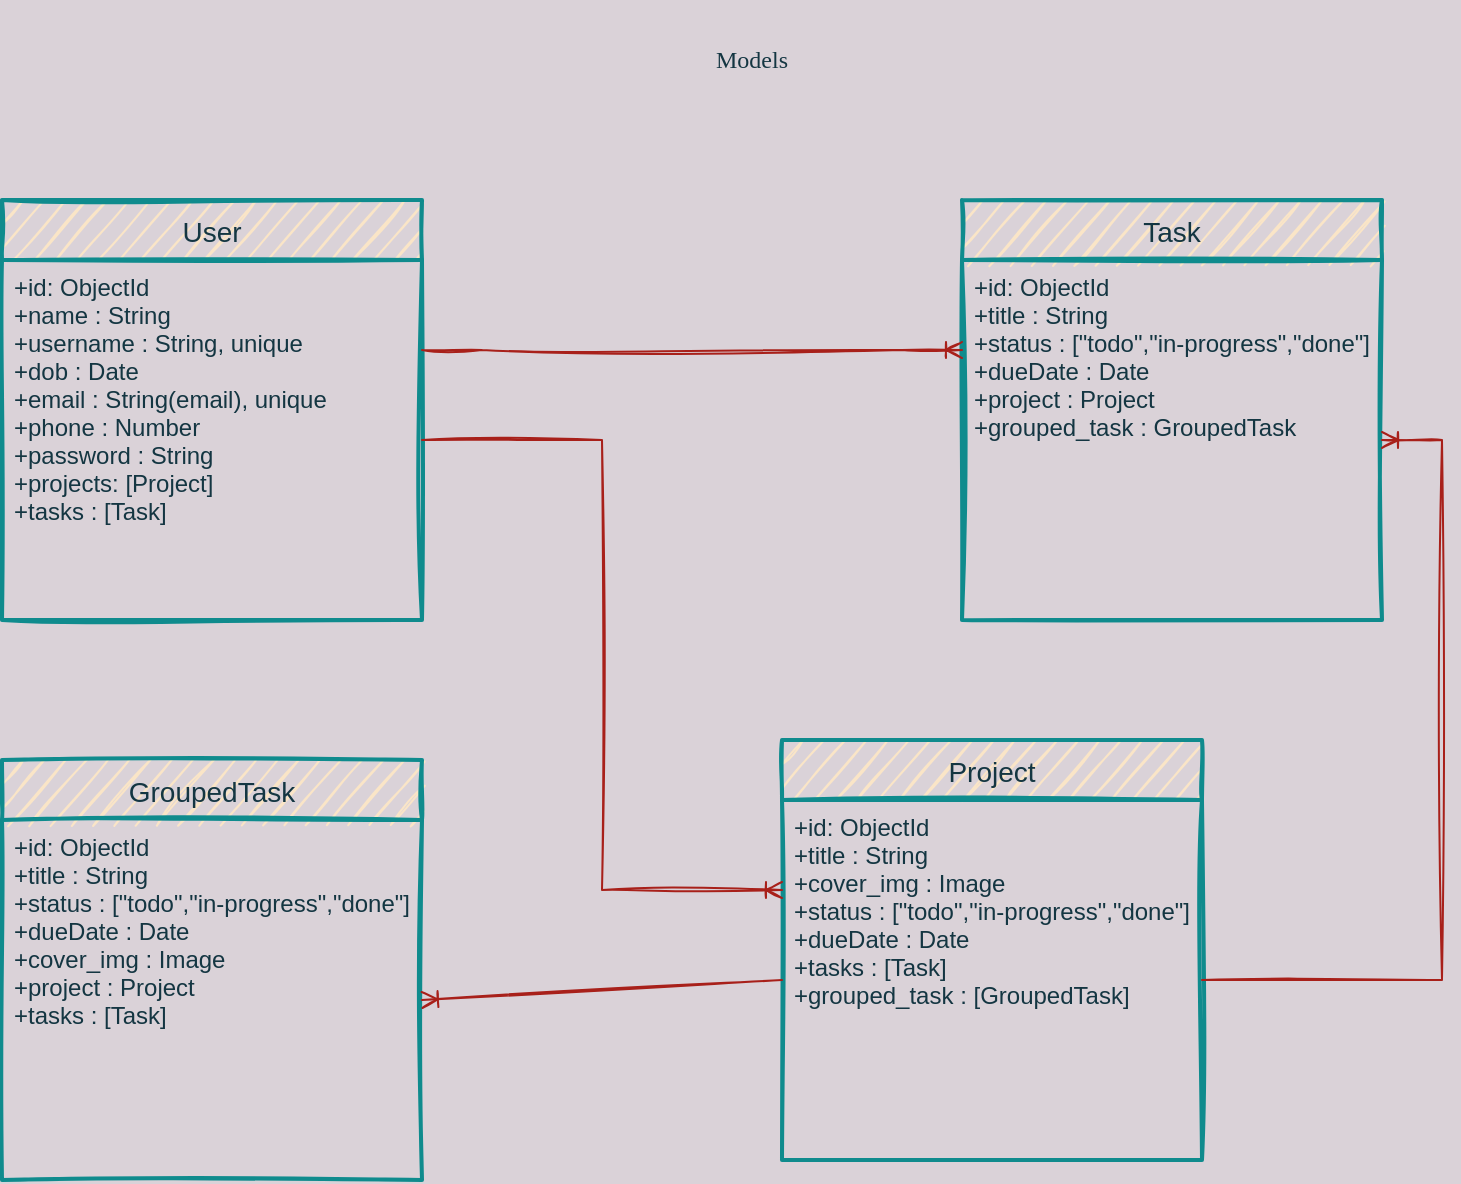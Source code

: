 <mxfile version="20.1.1" type="device"><diagram id="QwJxmHcXNjbU82lCU68T" name="Page-1"><mxGraphModel dx="1422" dy="845" grid="1" gridSize="10" guides="1" tooltips="1" connect="1" arrows="1" fold="1" page="1" pageScale="1" pageWidth="827" pageHeight="1169" background="#DAD2D8" math="0" shadow="0"><root><mxCell id="0"/><mxCell id="1" parent="0"/><mxCell id="Vohc1ZuJdTgxGz1Sy6eR-1" value="&lt;font face=&quot;Verdana&quot;&gt;Models&lt;/font&gt;" style="text;html=1;strokeColor=none;fillColor=none;align=center;verticalAlign=middle;whiteSpace=wrap;rounded=0;fontSize=12;fontColor=#143642;sketch=1;" vertex="1" parent="1"><mxGeometry x="320" y="30" width="210" height="60" as="geometry"/></mxCell><mxCell id="Vohc1ZuJdTgxGz1Sy6eR-2" value="Project" style="swimlane;childLayout=stackLayout;horizontal=1;startSize=30;horizontalStack=0;rounded=0;fontSize=14;fontStyle=0;strokeWidth=2;resizeParent=0;resizeLast=1;shadow=0;dashed=0;align=center;fillColor=#FAE5C7;strokeColor=#0F8B8D;fontColor=#143642;sketch=1;" vertex="1" parent="1"><mxGeometry x="440" y="400" width="210" height="210" as="geometry"/></mxCell><mxCell id="Vohc1ZuJdTgxGz1Sy6eR-3" value="+id: ObjectId&#10;+title : String&#10;+cover_img : Image&#10;+status : [&quot;todo&quot;,&quot;in-progress&quot;,&quot;done&quot;]&#10;+dueDate : Date&#10;+tasks : [Task]&#10;+grouped_task : [GroupedTask]" style="align=left;strokeColor=none;fillColor=none;spacingLeft=4;fontSize=12;verticalAlign=top;resizable=0;rotatable=0;part=1;fontColor=#143642;rounded=0;sketch=1;" vertex="1" parent="Vohc1ZuJdTgxGz1Sy6eR-2"><mxGeometry y="30" width="210" height="180" as="geometry"/></mxCell><mxCell id="Vohc1ZuJdTgxGz1Sy6eR-6" value="Task" style="swimlane;childLayout=stackLayout;horizontal=1;startSize=30;horizontalStack=0;rounded=0;fontSize=14;fontStyle=0;strokeWidth=2;resizeParent=0;resizeLast=1;shadow=0;dashed=0;align=center;fillColor=#FAE5C7;strokeColor=#0F8B8D;fontColor=#143642;sketch=1;" vertex="1" parent="1"><mxGeometry x="530" y="130" width="210" height="210" as="geometry"/></mxCell><mxCell id="Vohc1ZuJdTgxGz1Sy6eR-7" value="+id: ObjectId&#10;+title : String&#10;+status : [&quot;todo&quot;,&quot;in-progress&quot;,&quot;done&quot;]&#10;+dueDate : Date&#10;+project : Project&#10;+grouped_task : GroupedTask" style="align=left;strokeColor=none;fillColor=none;spacingLeft=4;fontSize=12;verticalAlign=top;resizable=0;rotatable=0;part=1;fontColor=#143642;rounded=0;sketch=1;" vertex="1" parent="Vohc1ZuJdTgxGz1Sy6eR-6"><mxGeometry y="30" width="210" height="180" as="geometry"/></mxCell><mxCell id="Vohc1ZuJdTgxGz1Sy6eR-39" value="" style="shape=waypoint;size=6;pointerEvents=1;points=[];resizable=0;rotatable=0;perimeter=centerPerimeter;snapToPoint=1;fontSize=14;fontStyle=0;startSize=30;rounded=0;strokeWidth=2;shadow=0;dashed=0;fillColor=#FAE5C7;strokeColor=#0F8B8D;fontColor=#143642;sketch=1;" vertex="1" parent="Vohc1ZuJdTgxGz1Sy6eR-6"><mxGeometry y="210" width="210" as="geometry"/></mxCell><mxCell id="Vohc1ZuJdTgxGz1Sy6eR-15" value="GroupedTask" style="swimlane;childLayout=stackLayout;horizontal=1;startSize=30;horizontalStack=0;rounded=0;fontSize=14;fontStyle=0;strokeWidth=2;resizeParent=0;resizeLast=1;shadow=0;dashed=0;align=center;fillColor=#FAE5C7;strokeColor=#0F8B8D;fontColor=#143642;sketch=1;" vertex="1" parent="1"><mxGeometry x="50" y="410" width="210" height="210" as="geometry"/></mxCell><mxCell id="Vohc1ZuJdTgxGz1Sy6eR-16" value="+id: ObjectId&#10;+title : String&#10;+status : [&quot;todo&quot;,&quot;in-progress&quot;,&quot;done&quot;]&#10;+dueDate : Date&#10;+cover_img : Image&#10;+project : Project&#10;+tasks : [Task]" style="align=left;strokeColor=none;fillColor=none;spacingLeft=4;fontSize=12;verticalAlign=top;resizable=0;rotatable=0;part=1;fontColor=#143642;rounded=0;sketch=1;" vertex="1" parent="Vohc1ZuJdTgxGz1Sy6eR-15"><mxGeometry y="30" width="210" height="180" as="geometry"/></mxCell><mxCell id="Vohc1ZuJdTgxGz1Sy6eR-27" value="User" style="swimlane;childLayout=stackLayout;horizontal=1;startSize=30;horizontalStack=0;rounded=0;fontSize=14;fontStyle=0;strokeWidth=2;resizeParent=0;resizeLast=1;shadow=0;dashed=0;align=center;fillColor=#FAE5C7;strokeColor=#0F8B8D;fontColor=#143642;sketch=1;" vertex="1" parent="1"><mxGeometry x="50" y="130" width="210" height="210" as="geometry"/></mxCell><mxCell id="Vohc1ZuJdTgxGz1Sy6eR-28" value="+id: ObjectId&#10;+name : String&#10;+username : String, unique&#10;+dob : Date&#10;+email : String(email), unique&#10;+phone : Number&#10;+password : String&#10;+projects: [Project]&#10;+tasks : [Task]" style="align=left;strokeColor=none;fillColor=none;spacingLeft=4;fontSize=12;verticalAlign=top;resizable=0;rotatable=0;part=1;fontColor=#143642;rounded=0;sketch=1;" vertex="1" parent="Vohc1ZuJdTgxGz1Sy6eR-27"><mxGeometry y="30" width="210" height="180" as="geometry"/></mxCell><mxCell id="Vohc1ZuJdTgxGz1Sy6eR-38" value="" style="edgeStyle=orthogonalEdgeStyle;fontSize=12;html=1;endArrow=ERoneToMany;rounded=0;exitX=1;exitY=0.5;exitDx=0;exitDy=0;entryX=0;entryY=0.25;entryDx=0;entryDy=0;strokeColor=#A8201A;fontColor=#143642;labelBackgroundColor=#DAD2D8;sketch=1;" edge="1" parent="1" source="Vohc1ZuJdTgxGz1Sy6eR-28" target="Vohc1ZuJdTgxGz1Sy6eR-3"><mxGeometry width="100" height="100" relative="1" as="geometry"><mxPoint x="270" y="610" as="sourcePoint"/><mxPoint x="430" y="360" as="targetPoint"/></mxGeometry></mxCell><mxCell id="Vohc1ZuJdTgxGz1Sy6eR-41" value="" style="edgeStyle=entityRelationEdgeStyle;fontSize=12;html=1;endArrow=ERoneToMany;rounded=0;exitX=1;exitY=0.5;exitDx=0;exitDy=0;strokeColor=#A8201A;fontColor=#143642;labelBackgroundColor=#DAD2D8;sketch=1;" edge="1" parent="1" source="Vohc1ZuJdTgxGz1Sy6eR-3" target="Vohc1ZuJdTgxGz1Sy6eR-7"><mxGeometry width="100" height="100" relative="1" as="geometry"><mxPoint x="500" y="640" as="sourcePoint"/><mxPoint x="410" y="775" as="targetPoint"/></mxGeometry></mxCell><mxCell id="Vohc1ZuJdTgxGz1Sy6eR-42" value="" style="edgeStyle=entityRelationEdgeStyle;fontSize=12;html=1;endArrow=ERoneToMany;rounded=0;exitX=1;exitY=0.25;exitDx=0;exitDy=0;entryX=0;entryY=0.25;entryDx=0;entryDy=0;strokeColor=#A8201A;fontColor=#143642;labelBackgroundColor=#DAD2D8;sketch=1;" edge="1" parent="1" source="Vohc1ZuJdTgxGz1Sy6eR-28" target="Vohc1ZuJdTgxGz1Sy6eR-7"><mxGeometry width="100" height="100" relative="1" as="geometry"><mxPoint x="130" y="590" as="sourcePoint"/><mxPoint x="340" y="300" as="targetPoint"/></mxGeometry></mxCell><mxCell id="Vohc1ZuJdTgxGz1Sy6eR-43" value="" style="fontSize=12;html=1;endArrow=ERoneToMany;rounded=0;exitX=0;exitY=0.5;exitDx=0;exitDy=0;strokeColor=#A8201A;fontColor=#143642;labelBackgroundColor=#DAD2D8;sketch=1;entryX=1;entryY=0.5;entryDx=0;entryDy=0;" edge="1" parent="1" source="Vohc1ZuJdTgxGz1Sy6eR-3" target="Vohc1ZuJdTgxGz1Sy6eR-16"><mxGeometry width="100" height="100" relative="1" as="geometry"><mxPoint x="360" y="700" as="sourcePoint"/><mxPoint x="240" y="520" as="targetPoint"/></mxGeometry></mxCell></root></mxGraphModel></diagram></mxfile>